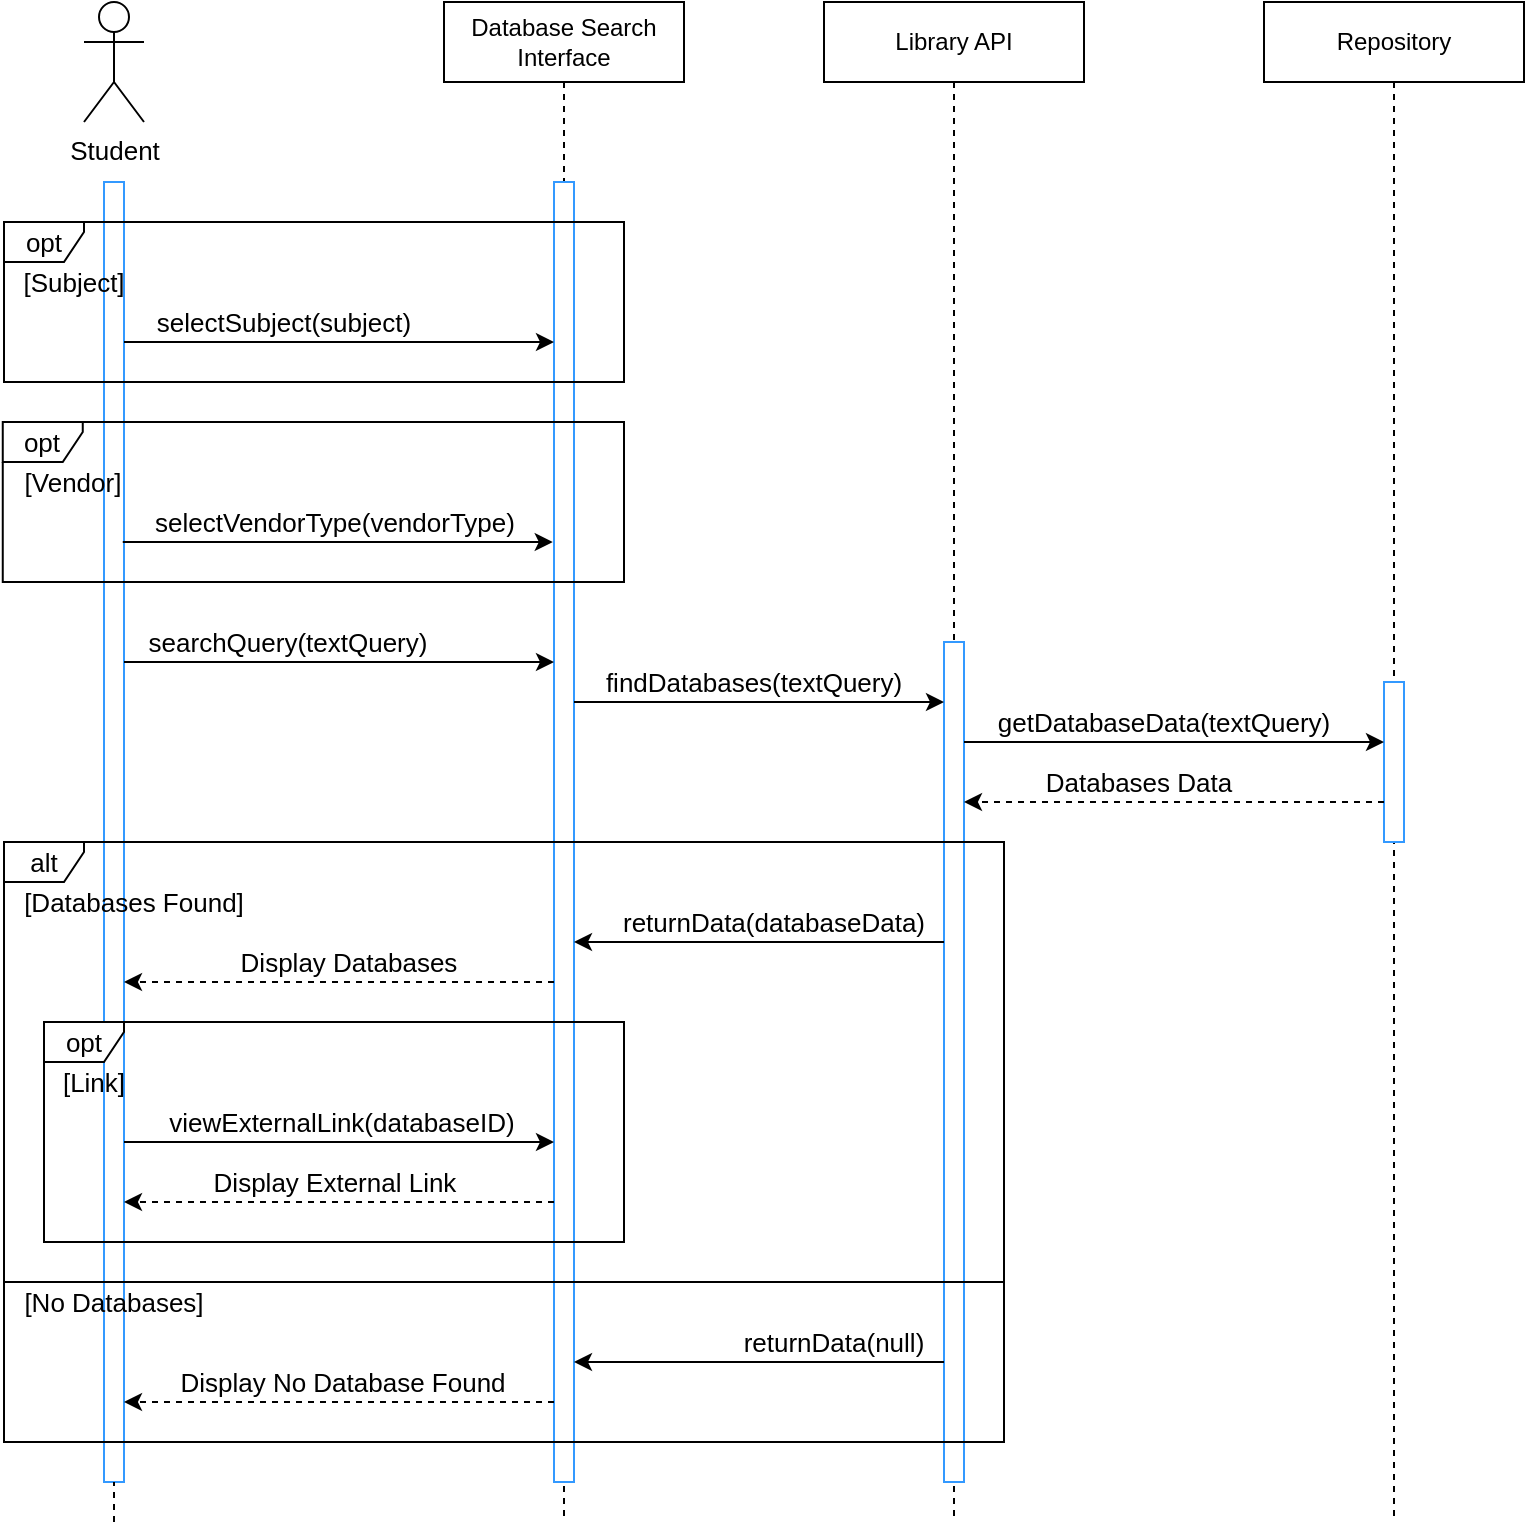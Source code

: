 <mxfile compressed="false" version="21.0.10" type="device">
  <diagram name="Page-1" id="2YBvvXClWsGukQMizWep">
    <mxGraphModel dx="1363" dy="877" grid="1" gridSize="10" guides="1" tooltips="1" connect="1" arrows="1" fold="1" page="1" pageScale="1" pageWidth="2500" pageHeight="2500" math="0" shadow="0">
      <root>
        <mxCell id="0" />
        <mxCell id="1" parent="0" />
        <mxCell id="aM9ryv3xv72pqoxQDRHE-5" value="Repository" style="shape=umlLifeline;perimeter=lifelinePerimeter;whiteSpace=wrap;html=1;container=0;dropTarget=0;collapsible=0;recursiveResize=0;outlineConnect=0;portConstraint=eastwest;newEdgeStyle={&quot;edgeStyle&quot;:&quot;elbowEdgeStyle&quot;,&quot;elbow&quot;:&quot;vertical&quot;,&quot;curved&quot;:0,&quot;rounded&quot;:0};" parent="1" vertex="1">
          <mxGeometry x="640" y="40" width="130" height="760" as="geometry" />
        </mxCell>
        <mxCell id="aM9ryv3xv72pqoxQDRHE-6" value="" style="html=1;points=[];perimeter=orthogonalPerimeter;outlineConnect=0;targetShapes=umlLifeline;portConstraint=eastwest;newEdgeStyle={&quot;edgeStyle&quot;:&quot;elbowEdgeStyle&quot;,&quot;elbow&quot;:&quot;vertical&quot;,&quot;curved&quot;:0,&quot;rounded&quot;:0};strokeColor=#3399FF;" parent="aM9ryv3xv72pqoxQDRHE-5" vertex="1">
          <mxGeometry x="60" y="340" width="10" height="80" as="geometry" />
        </mxCell>
        <mxCell id="fCjNDRdymDhb6TnAWpX7-8" value="Student" style="shape=umlActor;verticalLabelPosition=bottom;verticalAlign=top;html=1;outlineConnect=0;strokeColor=#000000;fontSize=13;" parent="1" vertex="1">
          <mxGeometry x="50" y="40" width="30" height="60" as="geometry" />
        </mxCell>
        <mxCell id="fCjNDRdymDhb6TnAWpX7-12" value="" style="html=1;points=[];perimeter=orthogonalPerimeter;outlineConnect=0;targetShapes=umlLifeline;portConstraint=eastwest;newEdgeStyle={&quot;edgeStyle&quot;:&quot;elbowEdgeStyle&quot;,&quot;elbow&quot;:&quot;vertical&quot;,&quot;curved&quot;:0,&quot;rounded&quot;:0};strokeColor=#3399FF;" parent="1" vertex="1">
          <mxGeometry x="60" y="130" width="10" height="650" as="geometry" />
        </mxCell>
        <mxCell id="fCjNDRdymDhb6TnAWpX7-27" value="Database Search Interface" style="shape=umlLifeline;perimeter=lifelinePerimeter;whiteSpace=wrap;html=1;container=0;dropTarget=0;collapsible=0;recursiveResize=0;outlineConnect=0;portConstraint=eastwest;newEdgeStyle={&quot;edgeStyle&quot;:&quot;elbowEdgeStyle&quot;,&quot;elbow&quot;:&quot;vertical&quot;,&quot;curved&quot;:0,&quot;rounded&quot;:0};" parent="1" vertex="1">
          <mxGeometry x="230" y="40" width="120" height="760" as="geometry" />
        </mxCell>
        <mxCell id="fCjNDRdymDhb6TnAWpX7-28" value="" style="html=1;points=[];perimeter=orthogonalPerimeter;outlineConnect=0;targetShapes=umlLifeline;portConstraint=eastwest;newEdgeStyle={&quot;edgeStyle&quot;:&quot;elbowEdgeStyle&quot;,&quot;elbow&quot;:&quot;vertical&quot;,&quot;curved&quot;:0,&quot;rounded&quot;:0};strokeColor=#3399FF;" parent="fCjNDRdymDhb6TnAWpX7-27" vertex="1">
          <mxGeometry x="55" y="90" width="10" height="650" as="geometry" />
        </mxCell>
        <mxCell id="fCjNDRdymDhb6TnAWpX7-33" value="" style="endArrow=none;dashed=1;html=1;rounded=0;fontSize=13;" parent="1" target="fCjNDRdymDhb6TnAWpX7-12" edge="1">
          <mxGeometry width="50" height="50" relative="1" as="geometry">
            <mxPoint x="65" y="800" as="sourcePoint" />
            <mxPoint x="65" y="660" as="targetPoint" />
            <Array as="points" />
          </mxGeometry>
        </mxCell>
        <mxCell id="fCjNDRdymDhb6TnAWpX7-42" value="selectSubject(subject)" style="text;html=1;strokeColor=none;fillColor=none;align=center;verticalAlign=middle;whiteSpace=wrap;rounded=0;fontSize=13;" parent="1" vertex="1">
          <mxGeometry x="80" y="190" width="140" height="20" as="geometry" />
        </mxCell>
        <mxCell id="fCjNDRdymDhb6TnAWpX7-45" value="opt" style="shape=umlFrame;whiteSpace=wrap;html=1;pointerEvents=0;strokeColor=#000000;fontSize=13;width=40;height=20;" parent="1" vertex="1">
          <mxGeometry x="10" y="150" width="310" height="80" as="geometry" />
        </mxCell>
        <mxCell id="fCjNDRdymDhb6TnAWpX7-46" value="[Subject]" style="text;html=1;strokeColor=none;fillColor=none;align=center;verticalAlign=middle;whiteSpace=wrap;rounded=0;fontSize=13;" parent="1" vertex="1">
          <mxGeometry x="10" y="170" width="70" height="20" as="geometry" />
        </mxCell>
        <mxCell id="fCjNDRdymDhb6TnAWpX7-51" value="" style="endArrow=classic;html=1;rounded=0;fontSize=13;" parent="1" source="fCjNDRdymDhb6TnAWpX7-12" target="fCjNDRdymDhb6TnAWpX7-28" edge="1">
          <mxGeometry width="50" height="50" relative="1" as="geometry">
            <mxPoint x="70" y="230" as="sourcePoint" />
            <mxPoint x="285" y="230" as="targetPoint" />
            <Array as="points">
              <mxPoint x="139" y="210" />
              <mxPoint x="204" y="210" />
            </Array>
          </mxGeometry>
        </mxCell>
        <mxCell id="8WBUeJ8e2ZMxS5DKSKpC-83" value="Library API" style="shape=umlLifeline;perimeter=lifelinePerimeter;whiteSpace=wrap;html=1;container=0;dropTarget=0;collapsible=0;recursiveResize=0;outlineConnect=0;portConstraint=eastwest;newEdgeStyle={&quot;edgeStyle&quot;:&quot;elbowEdgeStyle&quot;,&quot;elbow&quot;:&quot;vertical&quot;,&quot;curved&quot;:0,&quot;rounded&quot;:0};" parent="1" vertex="1">
          <mxGeometry x="420" y="40" width="130" height="760" as="geometry" />
        </mxCell>
        <mxCell id="8WBUeJ8e2ZMxS5DKSKpC-84" value="" style="html=1;points=[];perimeter=orthogonalPerimeter;outlineConnect=0;targetShapes=umlLifeline;portConstraint=eastwest;newEdgeStyle={&quot;edgeStyle&quot;:&quot;elbowEdgeStyle&quot;,&quot;elbow&quot;:&quot;vertical&quot;,&quot;curved&quot;:0,&quot;rounded&quot;:0};strokeColor=#3399FF;" parent="8WBUeJ8e2ZMxS5DKSKpC-83" vertex="1">
          <mxGeometry x="60" y="320" width="10" height="420" as="geometry" />
        </mxCell>
        <mxCell id="UOv02gEyeNIiNMxLk5ma-1" value="selectVendorType(vendorType)" style="text;html=1;strokeColor=none;fillColor=none;align=center;verticalAlign=middle;whiteSpace=wrap;rounded=0;fontSize=13;" parent="1" vertex="1">
          <mxGeometry x="75.31" y="290" width="200.62" height="20" as="geometry" />
        </mxCell>
        <mxCell id="UOv02gEyeNIiNMxLk5ma-2" value="opt" style="shape=umlFrame;whiteSpace=wrap;html=1;pointerEvents=0;strokeColor=#000000;fontSize=13;width=40;height=20;" parent="1" vertex="1">
          <mxGeometry x="9.38" y="250" width="310.62" height="80" as="geometry" />
        </mxCell>
        <mxCell id="UOv02gEyeNIiNMxLk5ma-3" value="[Vendor]" style="text;html=1;strokeColor=none;fillColor=none;align=center;verticalAlign=middle;whiteSpace=wrap;rounded=0;fontSize=13;" parent="1" vertex="1">
          <mxGeometry x="9.38" y="270" width="70.62" height="20" as="geometry" />
        </mxCell>
        <mxCell id="UOv02gEyeNIiNMxLk5ma-4" value="" style="endArrow=classic;html=1;rounded=0;fontSize=13;" parent="1" edge="1">
          <mxGeometry width="50" height="50" relative="1" as="geometry">
            <mxPoint x="69.38" y="310" as="sourcePoint" />
            <mxPoint x="284.38" y="310" as="targetPoint" />
            <Array as="points">
              <mxPoint x="138.38" y="310" />
              <mxPoint x="203.38" y="310" />
            </Array>
          </mxGeometry>
        </mxCell>
        <mxCell id="UOv02gEyeNIiNMxLk5ma-9" value="" style="endArrow=classic;html=1;rounded=0;" parent="1" edge="1">
          <mxGeometry width="50" height="50" relative="1" as="geometry">
            <mxPoint x="70" y="370" as="sourcePoint" />
            <mxPoint x="285" y="370" as="targetPoint" />
            <Array as="points">
              <mxPoint x="180" y="370" />
            </Array>
          </mxGeometry>
        </mxCell>
        <mxCell id="UOv02gEyeNIiNMxLk5ma-11" value="searchQuery(textQuery)" style="text;html=1;strokeColor=none;fillColor=none;align=center;verticalAlign=middle;whiteSpace=wrap;rounded=0;fontSize=13;" parent="1" vertex="1">
          <mxGeometry x="73.75" y="350" width="156.25" height="20" as="geometry" />
        </mxCell>
        <mxCell id="UOv02gEyeNIiNMxLk5ma-12" value="" style="endArrow=classic;html=1;rounded=0;" parent="1" edge="1">
          <mxGeometry width="50" height="50" relative="1" as="geometry">
            <mxPoint x="295" y="390" as="sourcePoint" />
            <mxPoint x="480" y="390" as="targetPoint" />
            <Array as="points">
              <mxPoint x="430" y="390" />
            </Array>
          </mxGeometry>
        </mxCell>
        <mxCell id="UOv02gEyeNIiNMxLk5ma-13" value="findDatabases(textQuery)" style="text;html=1;strokeColor=none;fillColor=none;align=center;verticalAlign=middle;whiteSpace=wrap;rounded=0;fontSize=13;" parent="1" vertex="1">
          <mxGeometry x="315" y="370" width="140" height="20" as="geometry" />
        </mxCell>
        <mxCell id="UOv02gEyeNIiNMxLk5ma-14" value="" style="endArrow=classic;html=1;rounded=0;" parent="1" target="aM9ryv3xv72pqoxQDRHE-6" edge="1" source="8WBUeJ8e2ZMxS5DKSKpC-84">
          <mxGeometry width="50" height="50" relative="1" as="geometry">
            <mxPoint x="470" y="410" as="sourcePoint" />
            <mxPoint x="560" y="420" as="targetPoint" />
            <Array as="points">
              <mxPoint x="520" y="410" />
            </Array>
          </mxGeometry>
        </mxCell>
        <mxCell id="UOv02gEyeNIiNMxLk5ma-15" value="getDatabaseData(textQuery)" style="text;html=1;strokeColor=none;fillColor=none;align=center;verticalAlign=middle;whiteSpace=wrap;rounded=0;fontSize=13;" parent="1" vertex="1">
          <mxGeometry x="510" y="390" width="160" height="20" as="geometry" />
        </mxCell>
        <mxCell id="UOv02gEyeNIiNMxLk5ma-16" value="alt" style="shape=umlFrame;whiteSpace=wrap;html=1;pointerEvents=0;strokeColor=#000000;fontSize=13;width=40;height=20;" parent="1" vertex="1">
          <mxGeometry x="10" y="460" width="500" height="220" as="geometry" />
        </mxCell>
        <mxCell id="UOv02gEyeNIiNMxLk5ma-17" value="returnData(databaseData)" style="text;html=1;strokeColor=none;fillColor=none;align=center;verticalAlign=middle;whiteSpace=wrap;rounded=0;fontSize=13;" parent="1" vertex="1">
          <mxGeometry x="310" y="490" width="170" height="20" as="geometry" />
        </mxCell>
        <mxCell id="UOv02gEyeNIiNMxLk5ma-18" value="" style="endArrow=classic;html=1;rounded=0;fontSize=13;" parent="1" edge="1">
          <mxGeometry width="50" height="50" relative="1" as="geometry">
            <mxPoint x="480" y="510" as="sourcePoint" />
            <mxPoint x="295" y="510" as="targetPoint" />
            <Array as="points">
              <mxPoint x="440" y="510" />
            </Array>
          </mxGeometry>
        </mxCell>
        <mxCell id="UOv02gEyeNIiNMxLk5ma-19" value="" style="endArrow=classic;html=1;rounded=0;fontSize=13;dashed=1;" parent="1" edge="1">
          <mxGeometry width="50" height="50" relative="1" as="geometry">
            <mxPoint x="285" y="530" as="sourcePoint" />
            <mxPoint x="70" y="530" as="targetPoint" />
            <Array as="points">
              <mxPoint x="211" y="530" />
              <mxPoint x="130" y="530" />
            </Array>
          </mxGeometry>
        </mxCell>
        <mxCell id="UOv02gEyeNIiNMxLk5ma-20" value="Display Databases" style="text;html=1;strokeColor=none;fillColor=none;align=center;verticalAlign=middle;whiteSpace=wrap;rounded=0;fontSize=13;" parent="1" vertex="1">
          <mxGeometry x="115" y="510" width="135" height="20" as="geometry" />
        </mxCell>
        <mxCell id="UOv02gEyeNIiNMxLk5ma-21" value="" style="endArrow=classic;html=1;rounded=0;dashed=1;" parent="1" source="aM9ryv3xv72pqoxQDRHE-6" edge="1" target="8WBUeJ8e2ZMxS5DKSKpC-84">
          <mxGeometry width="50" height="50" relative="1" as="geometry">
            <mxPoint x="680" y="440" as="sourcePoint" />
            <mxPoint x="470" y="440" as="targetPoint" />
            <Array as="points">
              <mxPoint x="600" y="440" />
            </Array>
          </mxGeometry>
        </mxCell>
        <mxCell id="UOv02gEyeNIiNMxLk5ma-22" value="Databases Data" style="text;html=1;strokeColor=none;fillColor=none;align=center;verticalAlign=middle;whiteSpace=wrap;rounded=0;fontSize=13;" parent="1" vertex="1">
          <mxGeometry x="525" y="420" width="105" height="20" as="geometry" />
        </mxCell>
        <mxCell id="UOv02gEyeNIiNMxLk5ma-23" value="[Databases Found]" style="text;html=1;strokeColor=none;fillColor=none;align=center;verticalAlign=middle;whiteSpace=wrap;rounded=0;fontSize=13;" parent="1" vertex="1">
          <mxGeometry x="10" y="480" width="130" height="20" as="geometry" />
        </mxCell>
        <mxCell id="UOv02gEyeNIiNMxLk5ma-24" value="returnData(null)" style="text;html=1;strokeColor=none;fillColor=none;align=center;verticalAlign=middle;whiteSpace=wrap;rounded=0;fontSize=13;" parent="1" vertex="1">
          <mxGeometry x="370" y="700" width="110" height="20" as="geometry" />
        </mxCell>
        <mxCell id="UOv02gEyeNIiNMxLk5ma-25" value="" style="endArrow=classic;html=1;rounded=0;fontSize=13;" parent="1" edge="1">
          <mxGeometry width="50" height="50" relative="1" as="geometry">
            <mxPoint x="480" y="720" as="sourcePoint" />
            <mxPoint x="295" y="720" as="targetPoint" />
            <Array as="points">
              <mxPoint x="440" y="720" />
            </Array>
          </mxGeometry>
        </mxCell>
        <mxCell id="UOv02gEyeNIiNMxLk5ma-26" value="" style="endArrow=classic;html=1;rounded=0;fontSize=13;dashed=1;" parent="1" edge="1">
          <mxGeometry width="50" height="50" relative="1" as="geometry">
            <mxPoint x="285" y="740" as="sourcePoint" />
            <mxPoint x="70" y="740" as="targetPoint" />
            <Array as="points">
              <mxPoint x="219" y="740" />
              <mxPoint x="129" y="740" />
            </Array>
          </mxGeometry>
        </mxCell>
        <mxCell id="UOv02gEyeNIiNMxLk5ma-27" value="Display No Database Found" style="text;html=1;strokeColor=none;fillColor=none;align=center;verticalAlign=middle;whiteSpace=wrap;rounded=0;fontSize=13;" parent="1" vertex="1">
          <mxGeometry x="87.65" y="720" width="182.81" height="20" as="geometry" />
        </mxCell>
        <mxCell id="UOv02gEyeNIiNMxLk5ma-28" value="[No Databases]" style="text;html=1;strokeColor=none;fillColor=none;align=center;verticalAlign=middle;whiteSpace=wrap;rounded=0;fontSize=13;" parent="1" vertex="1">
          <mxGeometry x="10" y="680" width="110" height="20" as="geometry" />
        </mxCell>
        <mxCell id="UOv02gEyeNIiNMxLk5ma-46" value="viewExternalLink(databaseID)" style="text;html=1;strokeColor=none;fillColor=none;align=center;verticalAlign=middle;whiteSpace=wrap;rounded=0;fontSize=13;" parent="1" vertex="1">
          <mxGeometry x="82.18" y="590" width="193.75" height="20" as="geometry" />
        </mxCell>
        <mxCell id="UOv02gEyeNIiNMxLk5ma-47" value="" style="endArrow=classic;html=1;rounded=0;fontSize=13;" parent="1" edge="1">
          <mxGeometry width="50" height="50" relative="1" as="geometry">
            <mxPoint x="70" y="610" as="sourcePoint" />
            <mxPoint x="285" y="610" as="targetPoint" />
            <Array as="points">
              <mxPoint x="138.75" y="610" />
              <mxPoint x="203.75" y="610" />
            </Array>
          </mxGeometry>
        </mxCell>
        <mxCell id="UOv02gEyeNIiNMxLk5ma-48" value="" style="endArrow=classic;html=1;rounded=0;fontSize=13;dashed=1;" parent="1" edge="1">
          <mxGeometry width="50" height="50" relative="1" as="geometry">
            <mxPoint x="285" y="640" as="sourcePoint" />
            <mxPoint x="70" y="640" as="targetPoint" />
            <Array as="points">
              <mxPoint x="208" y="640" />
              <mxPoint x="170" y="640" />
              <mxPoint x="128" y="640" />
            </Array>
          </mxGeometry>
        </mxCell>
        <mxCell id="UOv02gEyeNIiNMxLk5ma-49" value="Display External Link" style="text;html=1;strokeColor=none;fillColor=none;align=center;verticalAlign=middle;whiteSpace=wrap;rounded=0;fontSize=13;" parent="1" vertex="1">
          <mxGeometry x="101.25" y="620" width="148.75" height="20" as="geometry" />
        </mxCell>
        <mxCell id="UOv02gEyeNIiNMxLk5ma-50" value="opt" style="shape=umlFrame;whiteSpace=wrap;html=1;pointerEvents=0;strokeColor=#000000;fontSize=13;width=40;height=20;" parent="1" vertex="1">
          <mxGeometry x="30" y="550" width="290" height="110" as="geometry" />
        </mxCell>
        <mxCell id="UOv02gEyeNIiNMxLk5ma-61" value="[Link]" style="text;html=1;strokeColor=none;fillColor=none;align=center;verticalAlign=middle;whiteSpace=wrap;rounded=0;fontSize=13;" parent="1" vertex="1">
          <mxGeometry x="30" y="570" width="50" height="20" as="geometry" />
        </mxCell>
        <mxCell id="UOv02gEyeNIiNMxLk5ma-29" value="" style="rounded=0;whiteSpace=wrap;html=1;fillColor=none;" parent="1" vertex="1">
          <mxGeometry x="10" y="680" width="500" height="80" as="geometry" />
        </mxCell>
      </root>
    </mxGraphModel>
  </diagram>
</mxfile>
